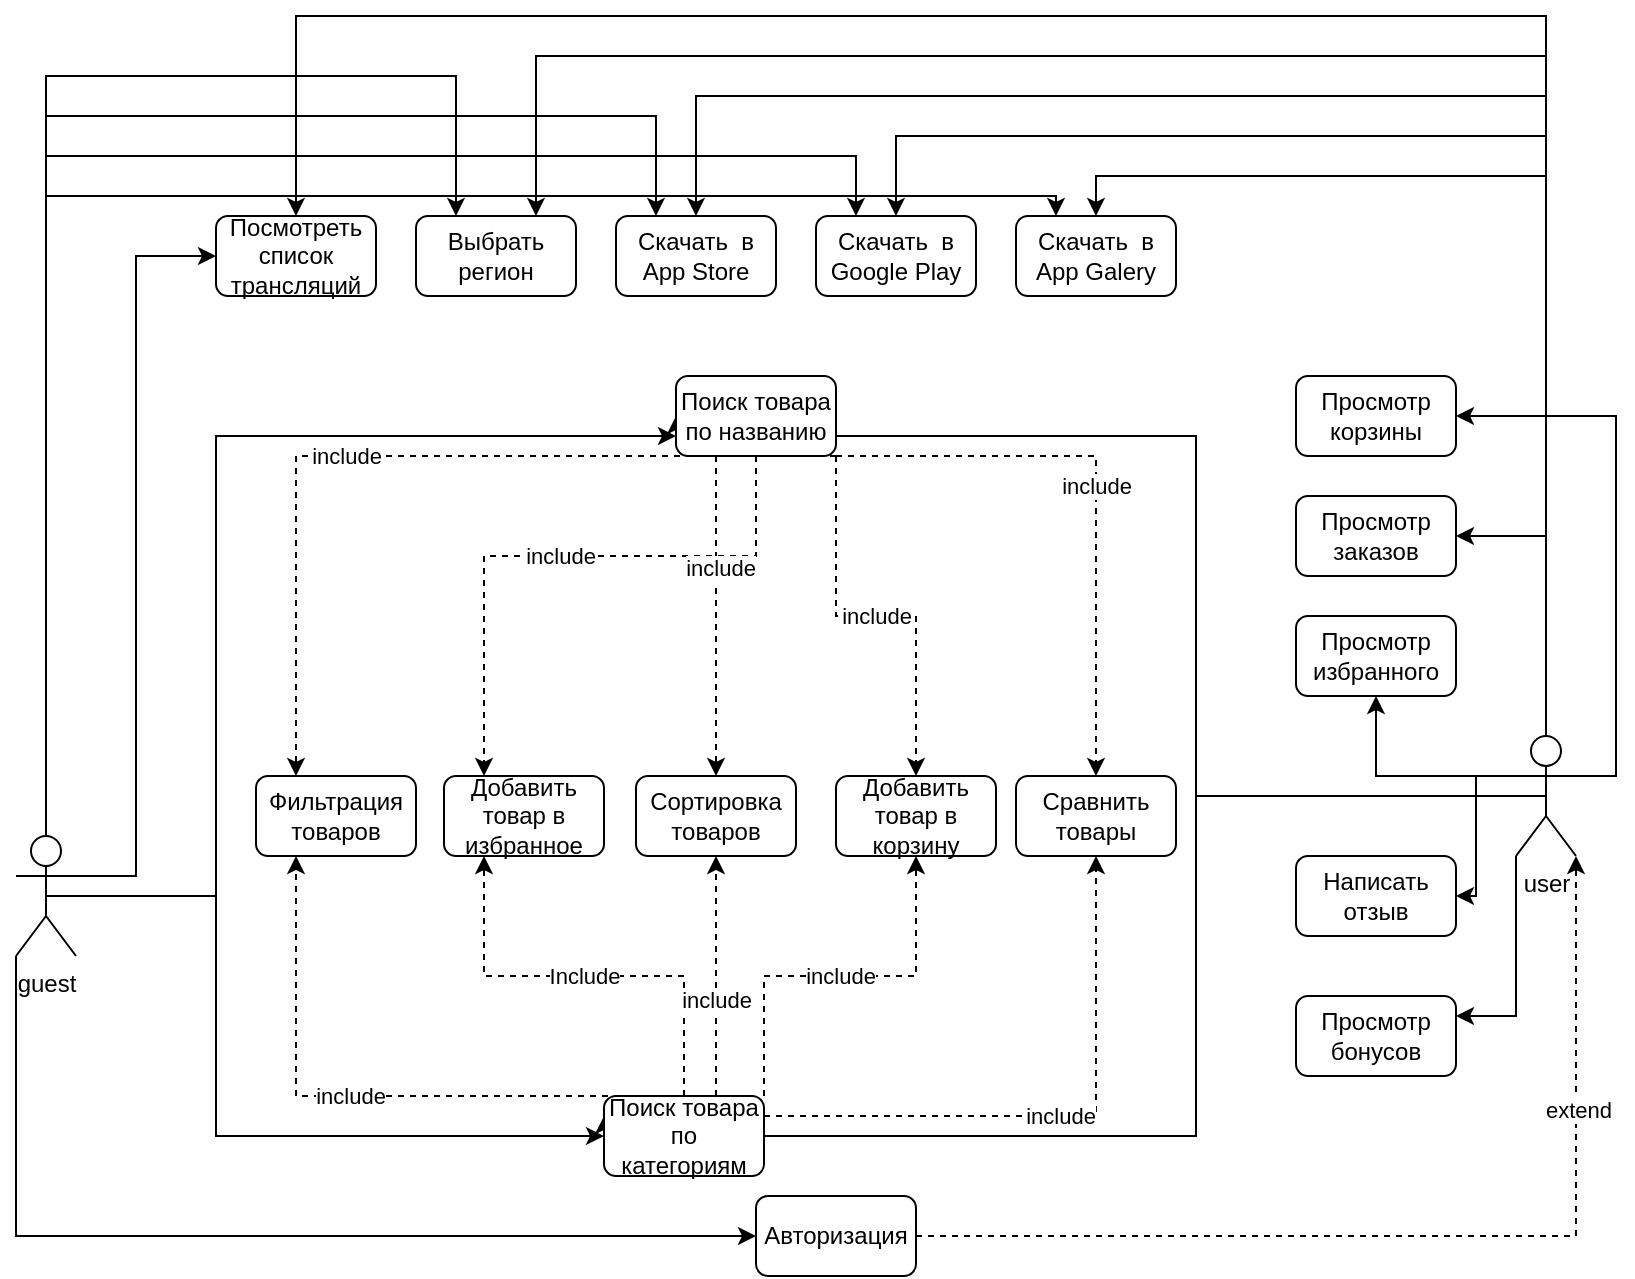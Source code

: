 <mxfile version="13.10.5" type="github">
  <diagram id="7Z5z0cHEAnuWSTMnE_jD" name="Page-1">
    <mxGraphModel dx="1351" dy="1953" grid="1" gridSize="10" guides="1" tooltips="1" connect="1" arrows="1" fold="1" page="1" pageScale="1" pageWidth="827" pageHeight="1169" math="0" shadow="0">
      <root>
        <mxCell id="0" />
        <mxCell id="1" parent="0" />
        <mxCell id="FfmjVsEObHB2wVLDh2Uq-4" style="edgeStyle=orthogonalEdgeStyle;rounded=0;orthogonalLoop=1;jettySize=auto;html=1;exitX=0.5;exitY=0.5;exitDx=0;exitDy=0;exitPerimeter=0;entryX=0;entryY=0.5;entryDx=0;entryDy=0;" parent="1" source="QIuD9oSIR-J-TG87Wxp_-1" target="QIuD9oSIR-J-TG87Wxp_-6" edge="1">
          <mxGeometry relative="1" as="geometry">
            <Array as="points">
              <mxPoint x="710" y="240" />
              <mxPoint x="710" y="60" />
            </Array>
          </mxGeometry>
        </mxCell>
        <mxCell id="FfmjVsEObHB2wVLDh2Uq-7" style="edgeStyle=orthogonalEdgeStyle;rounded=0;orthogonalLoop=1;jettySize=auto;html=1;exitX=0.5;exitY=0.5;exitDx=0;exitDy=0;exitPerimeter=0;entryX=0;entryY=0.25;entryDx=0;entryDy=0;" parent="1" source="QIuD9oSIR-J-TG87Wxp_-1" target="FfmjVsEObHB2wVLDh2Uq-3" edge="1">
          <mxGeometry relative="1" as="geometry">
            <Array as="points">
              <mxPoint x="710" y="240" />
              <mxPoint x="710" y="410" />
            </Array>
          </mxGeometry>
        </mxCell>
        <mxCell id="FfmjVsEObHB2wVLDh2Uq-16" style="edgeStyle=orthogonalEdgeStyle;rounded=0;orthogonalLoop=1;jettySize=auto;html=1;exitX=0.5;exitY=0;exitDx=0;exitDy=0;exitPerimeter=0;entryX=0.75;entryY=0;entryDx=0;entryDy=0;" parent="1" source="QIuD9oSIR-J-TG87Wxp_-1" target="QIuD9oSIR-J-TG87Wxp_-18" edge="1">
          <mxGeometry relative="1" as="geometry">
            <Array as="points">
              <mxPoint x="885" y="-130" />
              <mxPoint x="380" y="-130" />
            </Array>
          </mxGeometry>
        </mxCell>
        <mxCell id="FfmjVsEObHB2wVLDh2Uq-21" style="edgeStyle=orthogonalEdgeStyle;rounded=0;orthogonalLoop=1;jettySize=auto;html=1;exitX=0;exitY=1;exitDx=0;exitDy=0;exitPerimeter=0;entryX=1;entryY=0.25;entryDx=0;entryDy=0;" parent="1" source="QIuD9oSIR-J-TG87Wxp_-1" target="QIuD9oSIR-J-TG87Wxp_-7" edge="1">
          <mxGeometry relative="1" as="geometry" />
        </mxCell>
        <mxCell id="FfmjVsEObHB2wVLDh2Uq-22" style="edgeStyle=orthogonalEdgeStyle;rounded=0;orthogonalLoop=1;jettySize=auto;html=1;exitX=0;exitY=0.333;exitDx=0;exitDy=0;exitPerimeter=0;" parent="1" source="QIuD9oSIR-J-TG87Wxp_-1" target="QIuD9oSIR-J-TG87Wxp_-16" edge="1">
          <mxGeometry relative="1" as="geometry" />
        </mxCell>
        <mxCell id="FfmjVsEObHB2wVLDh2Uq-23" style="edgeStyle=orthogonalEdgeStyle;rounded=0;orthogonalLoop=1;jettySize=auto;html=1;exitX=0;exitY=0.333;exitDx=0;exitDy=0;exitPerimeter=0;" parent="1" source="QIuD9oSIR-J-TG87Wxp_-1" target="QIuD9oSIR-J-TG87Wxp_-9" edge="1">
          <mxGeometry relative="1" as="geometry" />
        </mxCell>
        <mxCell id="FfmjVsEObHB2wVLDh2Uq-24" style="edgeStyle=orthogonalEdgeStyle;rounded=0;orthogonalLoop=1;jettySize=auto;html=1;exitX=0.5;exitY=0;exitDx=0;exitDy=0;exitPerimeter=0;entryX=1;entryY=0.5;entryDx=0;entryDy=0;" parent="1" source="QIuD9oSIR-J-TG87Wxp_-1" target="QIuD9oSIR-J-TG87Wxp_-8" edge="1">
          <mxGeometry relative="1" as="geometry" />
        </mxCell>
        <mxCell id="FfmjVsEObHB2wVLDh2Uq-25" style="edgeStyle=orthogonalEdgeStyle;rounded=0;orthogonalLoop=1;jettySize=auto;html=1;exitX=0.5;exitY=0;exitDx=0;exitDy=0;exitPerimeter=0;entryX=1;entryY=0.5;entryDx=0;entryDy=0;strokeColor=none;" parent="1" source="QIuD9oSIR-J-TG87Wxp_-1" target="QIuD9oSIR-J-TG87Wxp_-10" edge="1">
          <mxGeometry relative="1" as="geometry" />
        </mxCell>
        <mxCell id="FfmjVsEObHB2wVLDh2Uq-26" style="edgeStyle=orthogonalEdgeStyle;rounded=0;orthogonalLoop=1;jettySize=auto;html=1;exitX=1;exitY=0.333;exitDx=0;exitDy=0;exitPerimeter=0;entryX=1;entryY=0.5;entryDx=0;entryDy=0;" parent="1" source="QIuD9oSIR-J-TG87Wxp_-1" target="QIuD9oSIR-J-TG87Wxp_-10" edge="1">
          <mxGeometry relative="1" as="geometry" />
        </mxCell>
        <mxCell id="vWtW3sRmyQcfLQSuO_Mk-3" style="edgeStyle=orthogonalEdgeStyle;rounded=0;orthogonalLoop=1;jettySize=auto;html=1;exitX=0.5;exitY=0;exitDx=0;exitDy=0;exitPerimeter=0;entryX=0.5;entryY=0;entryDx=0;entryDy=0;" edge="1" parent="1" source="QIuD9oSIR-J-TG87Wxp_-1" target="QIuD9oSIR-J-TG87Wxp_-19">
          <mxGeometry relative="1" as="geometry">
            <Array as="points">
              <mxPoint x="885" y="-150" />
              <mxPoint x="260" y="-150" />
            </Array>
          </mxGeometry>
        </mxCell>
        <mxCell id="vWtW3sRmyQcfLQSuO_Mk-6" style="edgeStyle=orthogonalEdgeStyle;rounded=0;orthogonalLoop=1;jettySize=auto;html=1;exitX=0.5;exitY=0;exitDx=0;exitDy=0;exitPerimeter=0;entryX=0.5;entryY=0;entryDx=0;entryDy=0;" edge="1" parent="1" source="QIuD9oSIR-J-TG87Wxp_-1" target="vWtW3sRmyQcfLQSuO_Mk-2">
          <mxGeometry relative="1" as="geometry">
            <Array as="points">
              <mxPoint x="885" y="-110" />
              <mxPoint x="460" y="-110" />
            </Array>
          </mxGeometry>
        </mxCell>
        <mxCell id="vWtW3sRmyQcfLQSuO_Mk-7" style="edgeStyle=orthogonalEdgeStyle;rounded=0;orthogonalLoop=1;jettySize=auto;html=1;exitX=0.25;exitY=0.1;exitDx=0;exitDy=0;exitPerimeter=0;entryX=0.5;entryY=0;entryDx=0;entryDy=0;" edge="1" parent="1" source="QIuD9oSIR-J-TG87Wxp_-1" target="vWtW3sRmyQcfLQSuO_Mk-4">
          <mxGeometry relative="1" as="geometry">
            <Array as="points">
              <mxPoint x="885" y="216" />
              <mxPoint x="885" y="-90" />
              <mxPoint x="560" y="-90" />
            </Array>
          </mxGeometry>
        </mxCell>
        <mxCell id="vWtW3sRmyQcfLQSuO_Mk-8" style="edgeStyle=orthogonalEdgeStyle;rounded=0;orthogonalLoop=1;jettySize=auto;html=1;exitX=0.5;exitY=0;exitDx=0;exitDy=0;exitPerimeter=0;entryX=0.5;entryY=0;entryDx=0;entryDy=0;" edge="1" parent="1" source="QIuD9oSIR-J-TG87Wxp_-1" target="vWtW3sRmyQcfLQSuO_Mk-5">
          <mxGeometry relative="1" as="geometry" />
        </mxCell>
        <mxCell id="QIuD9oSIR-J-TG87Wxp_-1" value="user&lt;br&gt;" style="shape=umlActor;verticalLabelPosition=bottom;verticalAlign=top;html=1;outlineConnect=0;" parent="1" vertex="1">
          <mxGeometry x="870" y="210" width="30" height="60" as="geometry" />
        </mxCell>
        <mxCell id="FfmjVsEObHB2wVLDh2Uq-5" style="edgeStyle=orthogonalEdgeStyle;rounded=0;orthogonalLoop=1;jettySize=auto;html=1;exitX=0.5;exitY=0.5;exitDx=0;exitDy=0;exitPerimeter=0;entryX=0;entryY=0.75;entryDx=0;entryDy=0;" parent="1" source="QIuD9oSIR-J-TG87Wxp_-2" target="QIuD9oSIR-J-TG87Wxp_-6" edge="1">
          <mxGeometry relative="1" as="geometry">
            <Array as="points">
              <mxPoint x="220" y="290" />
              <mxPoint x="220" y="60" />
            </Array>
          </mxGeometry>
        </mxCell>
        <mxCell id="FfmjVsEObHB2wVLDh2Uq-6" style="edgeStyle=orthogonalEdgeStyle;rounded=0;orthogonalLoop=1;jettySize=auto;html=1;exitX=0.5;exitY=0.5;exitDx=0;exitDy=0;exitPerimeter=0;entryX=0;entryY=0.5;entryDx=0;entryDy=0;" parent="1" source="QIuD9oSIR-J-TG87Wxp_-2" target="FfmjVsEObHB2wVLDh2Uq-3" edge="1">
          <mxGeometry relative="1" as="geometry">
            <Array as="points">
              <mxPoint x="220" y="290" />
              <mxPoint x="220" y="410" />
            </Array>
          </mxGeometry>
        </mxCell>
        <mxCell id="FfmjVsEObHB2wVLDh2Uq-8" style="edgeStyle=orthogonalEdgeStyle;rounded=0;orthogonalLoop=1;jettySize=auto;html=1;exitX=0;exitY=1;exitDx=0;exitDy=0;exitPerimeter=0;entryX=0;entryY=0.5;entryDx=0;entryDy=0;" parent="1" source="QIuD9oSIR-J-TG87Wxp_-2" target="QIuD9oSIR-J-TG87Wxp_-3" edge="1">
          <mxGeometry relative="1" as="geometry" />
        </mxCell>
        <mxCell id="FfmjVsEObHB2wVLDh2Uq-15" style="edgeStyle=orthogonalEdgeStyle;rounded=0;orthogonalLoop=1;jettySize=auto;html=1;exitX=0.5;exitY=0;exitDx=0;exitDy=0;exitPerimeter=0;entryX=0.25;entryY=0;entryDx=0;entryDy=0;" parent="1" source="QIuD9oSIR-J-TG87Wxp_-2" target="QIuD9oSIR-J-TG87Wxp_-18" edge="1">
          <mxGeometry relative="1" as="geometry">
            <Array as="points">
              <mxPoint x="135" y="-120" />
              <mxPoint x="340" y="-120" />
            </Array>
          </mxGeometry>
        </mxCell>
        <mxCell id="FfmjVsEObHB2wVLDh2Uq-27" style="edgeStyle=orthogonalEdgeStyle;rounded=0;orthogonalLoop=1;jettySize=auto;html=1;exitX=1;exitY=0.333;exitDx=0;exitDy=0;exitPerimeter=0;entryX=0;entryY=0.5;entryDx=0;entryDy=0;" parent="1" source="QIuD9oSIR-J-TG87Wxp_-2" target="QIuD9oSIR-J-TG87Wxp_-19" edge="1">
          <mxGeometry relative="1" as="geometry">
            <Array as="points">
              <mxPoint x="180" y="280" />
              <mxPoint x="180" y="-30" />
            </Array>
          </mxGeometry>
        </mxCell>
        <mxCell id="vWtW3sRmyQcfLQSuO_Mk-10" style="edgeStyle=orthogonalEdgeStyle;rounded=0;orthogonalLoop=1;jettySize=auto;html=1;exitX=0.5;exitY=0;exitDx=0;exitDy=0;exitPerimeter=0;entryX=0.25;entryY=0;entryDx=0;entryDy=0;" edge="1" parent="1" source="QIuD9oSIR-J-TG87Wxp_-2" target="vWtW3sRmyQcfLQSuO_Mk-2">
          <mxGeometry relative="1" as="geometry">
            <Array as="points">
              <mxPoint x="135" y="-100" />
              <mxPoint x="440" y="-100" />
            </Array>
          </mxGeometry>
        </mxCell>
        <mxCell id="vWtW3sRmyQcfLQSuO_Mk-11" style="edgeStyle=orthogonalEdgeStyle;rounded=0;orthogonalLoop=1;jettySize=auto;html=1;exitX=0.5;exitY=0;exitDx=0;exitDy=0;exitPerimeter=0;entryX=0.25;entryY=0;entryDx=0;entryDy=0;" edge="1" parent="1" source="QIuD9oSIR-J-TG87Wxp_-2" target="vWtW3sRmyQcfLQSuO_Mk-4">
          <mxGeometry relative="1" as="geometry">
            <Array as="points">
              <mxPoint x="135" y="-80" />
              <mxPoint x="540" y="-80" />
            </Array>
          </mxGeometry>
        </mxCell>
        <mxCell id="vWtW3sRmyQcfLQSuO_Mk-12" style="edgeStyle=orthogonalEdgeStyle;rounded=0;orthogonalLoop=1;jettySize=auto;html=1;exitX=0.5;exitY=0;exitDx=0;exitDy=0;exitPerimeter=0;entryX=0.25;entryY=0;entryDx=0;entryDy=0;" edge="1" parent="1" source="QIuD9oSIR-J-TG87Wxp_-2" target="vWtW3sRmyQcfLQSuO_Mk-5">
          <mxGeometry relative="1" as="geometry">
            <Array as="points">
              <mxPoint x="135" y="-60" />
              <mxPoint x="640" y="-60" />
            </Array>
          </mxGeometry>
        </mxCell>
        <mxCell id="QIuD9oSIR-J-TG87Wxp_-2" value="guest&lt;br&gt;" style="shape=umlActor;verticalLabelPosition=bottom;verticalAlign=top;html=1;outlineConnect=0;" parent="1" vertex="1">
          <mxGeometry x="120" y="260" width="30" height="60" as="geometry" />
        </mxCell>
        <mxCell id="FfmjVsEObHB2wVLDh2Uq-9" style="edgeStyle=orthogonalEdgeStyle;rounded=0;orthogonalLoop=1;jettySize=auto;html=1;exitX=1;exitY=0.5;exitDx=0;exitDy=0;entryX=1;entryY=1;entryDx=0;entryDy=0;entryPerimeter=0;dashed=1;" parent="1" source="QIuD9oSIR-J-TG87Wxp_-3" target="QIuD9oSIR-J-TG87Wxp_-1" edge="1">
          <mxGeometry relative="1" as="geometry" />
        </mxCell>
        <mxCell id="FfmjVsEObHB2wVLDh2Uq-10" value="extend" style="edgeLabel;html=1;align=center;verticalAlign=middle;resizable=0;points=[];" parent="FfmjVsEObHB2wVLDh2Uq-9" vertex="1" connectable="0">
          <mxGeometry x="0.513" y="-1" relative="1" as="geometry">
            <mxPoint as="offset" />
          </mxGeometry>
        </mxCell>
        <mxCell id="QIuD9oSIR-J-TG87Wxp_-3" value="Авторизация&lt;br&gt;" style="rounded=1;whiteSpace=wrap;html=1;" parent="1" vertex="1">
          <mxGeometry x="490" y="440" width="80" height="40" as="geometry" />
        </mxCell>
        <mxCell id="FfmjVsEObHB2wVLDh2Uq-12" value="include" style="edgeStyle=orthogonalEdgeStyle;rounded=0;orthogonalLoop=1;jettySize=auto;html=1;exitX=0.25;exitY=1;exitDx=0;exitDy=0;entryX=0.25;entryY=0;entryDx=0;entryDy=0;dashed=1;" parent="1" source="QIuD9oSIR-J-TG87Wxp_-6" target="QIuD9oSIR-J-TG87Wxp_-13" edge="1">
          <mxGeometry relative="1" as="geometry">
            <Array as="points">
              <mxPoint x="260" y="70" />
            </Array>
          </mxGeometry>
        </mxCell>
        <mxCell id="FfmjVsEObHB2wVLDh2Uq-14" value="include" style="edgeStyle=orthogonalEdgeStyle;rounded=0;orthogonalLoop=1;jettySize=auto;html=1;exitX=0.5;exitY=1;exitDx=0;exitDy=0;entryX=0.25;entryY=0;entryDx=0;entryDy=0;dashed=1;" parent="1" source="QIuD9oSIR-J-TG87Wxp_-6" target="QIuD9oSIR-J-TG87Wxp_-15" edge="1">
          <mxGeometry relative="1" as="geometry">
            <Array as="points">
              <mxPoint x="490" y="120" />
              <mxPoint x="354" y="120" />
            </Array>
          </mxGeometry>
        </mxCell>
        <mxCell id="FfmjVsEObHB2wVLDh2Uq-18" style="edgeStyle=orthogonalEdgeStyle;rounded=0;orthogonalLoop=1;jettySize=auto;html=1;exitX=1;exitY=1;exitDx=0;exitDy=0;dashed=1;" parent="1" source="QIuD9oSIR-J-TG87Wxp_-6" target="QIuD9oSIR-J-TG87Wxp_-14" edge="1">
          <mxGeometry relative="1" as="geometry">
            <Array as="points">
              <mxPoint x="470" y="70" />
            </Array>
          </mxGeometry>
        </mxCell>
        <mxCell id="FfmjVsEObHB2wVLDh2Uq-19" value="include" style="edgeLabel;html=1;align=center;verticalAlign=middle;resizable=0;points=[];" parent="FfmjVsEObHB2wVLDh2Uq-18" vertex="1" connectable="0">
          <mxGeometry x="0.048" y="2" relative="1" as="geometry">
            <mxPoint as="offset" />
          </mxGeometry>
        </mxCell>
        <mxCell id="FfmjVsEObHB2wVLDh2Uq-28" value="include" style="edgeStyle=orthogonalEdgeStyle;rounded=0;orthogonalLoop=1;jettySize=auto;html=1;exitX=1;exitY=1;exitDx=0;exitDy=0;entryX=0.5;entryY=0;entryDx=0;entryDy=0;dashed=1;" parent="1" source="QIuD9oSIR-J-TG87Wxp_-6" target="QIuD9oSIR-J-TG87Wxp_-11" edge="1">
          <mxGeometry relative="1" as="geometry" />
        </mxCell>
        <mxCell id="FfmjVsEObHB2wVLDh2Uq-29" value="include" style="edgeStyle=orthogonalEdgeStyle;rounded=0;orthogonalLoop=1;jettySize=auto;html=1;exitX=1;exitY=1;exitDx=0;exitDy=0;entryX=0.5;entryY=0;entryDx=0;entryDy=0;dashed=1;" parent="1" source="QIuD9oSIR-J-TG87Wxp_-6" target="QIuD9oSIR-J-TG87Wxp_-17" edge="1">
          <mxGeometry relative="1" as="geometry">
            <Array as="points">
              <mxPoint x="660" y="70" />
            </Array>
          </mxGeometry>
        </mxCell>
        <mxCell id="QIuD9oSIR-J-TG87Wxp_-6" value="Поиск товара по названию" style="rounded=1;whiteSpace=wrap;html=1;" parent="1" vertex="1">
          <mxGeometry x="450" y="30" width="80" height="40" as="geometry" />
        </mxCell>
        <mxCell id="QIuD9oSIR-J-TG87Wxp_-7" value="Просмотр бонусов" style="rounded=1;whiteSpace=wrap;html=1;" parent="1" vertex="1">
          <mxGeometry x="760" y="340" width="80" height="40" as="geometry" />
        </mxCell>
        <mxCell id="QIuD9oSIR-J-TG87Wxp_-8" value="Просмотр заказов&lt;br&gt;" style="rounded=1;whiteSpace=wrap;html=1;" parent="1" vertex="1">
          <mxGeometry x="760" y="90" width="80" height="40" as="geometry" />
        </mxCell>
        <mxCell id="QIuD9oSIR-J-TG87Wxp_-9" value="Просмотр избранного" style="rounded=1;whiteSpace=wrap;html=1;" parent="1" vertex="1">
          <mxGeometry x="760" y="150" width="80" height="40" as="geometry" />
        </mxCell>
        <mxCell id="QIuD9oSIR-J-TG87Wxp_-10" value="Просмотр корзины&lt;br&gt;" style="rounded=1;whiteSpace=wrap;html=1;" parent="1" vertex="1">
          <mxGeometry x="760" y="30" width="80" height="40" as="geometry" />
        </mxCell>
        <mxCell id="QIuD9oSIR-J-TG87Wxp_-11" value="Добавить товар в корзину" style="rounded=1;whiteSpace=wrap;html=1;" parent="1" vertex="1">
          <mxGeometry x="530" y="230" width="80" height="40" as="geometry" />
        </mxCell>
        <mxCell id="QIuD9oSIR-J-TG87Wxp_-13" value="Фильтрация товаров" style="rounded=1;whiteSpace=wrap;html=1;" parent="1" vertex="1">
          <mxGeometry x="240" y="230" width="80" height="40" as="geometry" />
        </mxCell>
        <mxCell id="QIuD9oSIR-J-TG87Wxp_-14" value="Сортировка товаров" style="rounded=1;whiteSpace=wrap;html=1;" parent="1" vertex="1">
          <mxGeometry x="430" y="230" width="80" height="40" as="geometry" />
        </mxCell>
        <mxCell id="QIuD9oSIR-J-TG87Wxp_-15" value="Добавить товар в избранное" style="rounded=1;whiteSpace=wrap;html=1;" parent="1" vertex="1">
          <mxGeometry x="334" y="230" width="80" height="40" as="geometry" />
        </mxCell>
        <mxCell id="QIuD9oSIR-J-TG87Wxp_-16" value="Написать отзыв&lt;br&gt;" style="rounded=1;whiteSpace=wrap;html=1;" parent="1" vertex="1">
          <mxGeometry x="760" y="270" width="80" height="40" as="geometry" />
        </mxCell>
        <mxCell id="QIuD9oSIR-J-TG87Wxp_-17" value="Сравнить товары&lt;br&gt;" style="rounded=1;whiteSpace=wrap;html=1;" parent="1" vertex="1">
          <mxGeometry x="620" y="230" width="80" height="40" as="geometry" />
        </mxCell>
        <mxCell id="QIuD9oSIR-J-TG87Wxp_-18" value="Выбрать регион" style="rounded=1;whiteSpace=wrap;html=1;" parent="1" vertex="1">
          <mxGeometry x="320" y="-50" width="80" height="40" as="geometry" />
        </mxCell>
        <mxCell id="QIuD9oSIR-J-TG87Wxp_-19" value="Посмотреть список трансляций" style="rounded=1;whiteSpace=wrap;html=1;" parent="1" vertex="1">
          <mxGeometry x="220" y="-50" width="80" height="40" as="geometry" />
        </mxCell>
        <mxCell id="FfmjVsEObHB2wVLDh2Uq-11" value="include" style="edgeStyle=orthogonalEdgeStyle;rounded=0;orthogonalLoop=1;jettySize=auto;html=1;exitX=0.25;exitY=0;exitDx=0;exitDy=0;entryX=0.25;entryY=1;entryDx=0;entryDy=0;dashed=1;" parent="1" source="FfmjVsEObHB2wVLDh2Uq-3" target="QIuD9oSIR-J-TG87Wxp_-13" edge="1">
          <mxGeometry relative="1" as="geometry">
            <Array as="points">
              <mxPoint x="260" y="390" />
            </Array>
          </mxGeometry>
        </mxCell>
        <mxCell id="FfmjVsEObHB2wVLDh2Uq-13" value="Include" style="edgeStyle=orthogonalEdgeStyle;rounded=0;orthogonalLoop=1;jettySize=auto;html=1;exitX=0.5;exitY=0;exitDx=0;exitDy=0;dashed=1;entryX=0.25;entryY=1;entryDx=0;entryDy=0;" parent="1" source="FfmjVsEObHB2wVLDh2Uq-3" target="QIuD9oSIR-J-TG87Wxp_-15" edge="1">
          <mxGeometry relative="1" as="geometry">
            <mxPoint x="360" y="310" as="targetPoint" />
          </mxGeometry>
        </mxCell>
        <mxCell id="FfmjVsEObHB2wVLDh2Uq-17" value="include" style="edgeStyle=orthogonalEdgeStyle;rounded=0;orthogonalLoop=1;jettySize=auto;html=1;exitX=0.75;exitY=0;exitDx=0;exitDy=0;entryX=0.5;entryY=1;entryDx=0;entryDy=0;dashed=1;" parent="1" source="FfmjVsEObHB2wVLDh2Uq-3" target="QIuD9oSIR-J-TG87Wxp_-14" edge="1">
          <mxGeometry relative="1" as="geometry">
            <Array as="points">
              <mxPoint x="474" y="400" />
              <mxPoint x="470" y="400" />
            </Array>
          </mxGeometry>
        </mxCell>
        <mxCell id="FfmjVsEObHB2wVLDh2Uq-30" value="include" style="edgeStyle=orthogonalEdgeStyle;rounded=0;orthogonalLoop=1;jettySize=auto;html=1;exitX=1;exitY=0;exitDx=0;exitDy=0;entryX=0.5;entryY=1;entryDx=0;entryDy=0;dashed=1;" parent="1" source="FfmjVsEObHB2wVLDh2Uq-3" target="QIuD9oSIR-J-TG87Wxp_-11" edge="1">
          <mxGeometry relative="1" as="geometry" />
        </mxCell>
        <mxCell id="FfmjVsEObHB2wVLDh2Uq-31" value="include" style="edgeStyle=orthogonalEdgeStyle;rounded=0;orthogonalLoop=1;jettySize=auto;html=1;exitX=1;exitY=0.25;exitDx=0;exitDy=0;dashed=1;" parent="1" source="FfmjVsEObHB2wVLDh2Uq-3" target="QIuD9oSIR-J-TG87Wxp_-17" edge="1">
          <mxGeometry relative="1" as="geometry" />
        </mxCell>
        <mxCell id="FfmjVsEObHB2wVLDh2Uq-3" value="Поиск товара по категориям" style="rounded=1;whiteSpace=wrap;html=1;" parent="1" vertex="1">
          <mxGeometry x="414" y="390" width="80" height="40" as="geometry" />
        </mxCell>
        <mxCell id="vWtW3sRmyQcfLQSuO_Mk-2" value="Скачать &amp;nbsp;в App Store" style="rounded=1;whiteSpace=wrap;html=1;" vertex="1" parent="1">
          <mxGeometry x="420" y="-50" width="80" height="40" as="geometry" />
        </mxCell>
        <mxCell id="vWtW3sRmyQcfLQSuO_Mk-4" value="Скачать &amp;nbsp;в Google Play&lt;br&gt;" style="rounded=1;whiteSpace=wrap;html=1;" vertex="1" parent="1">
          <mxGeometry x="520" y="-50" width="80" height="40" as="geometry" />
        </mxCell>
        <mxCell id="vWtW3sRmyQcfLQSuO_Mk-5" value="Скачать &amp;nbsp;в App Galery" style="rounded=1;whiteSpace=wrap;html=1;" vertex="1" parent="1">
          <mxGeometry x="620" y="-50" width="80" height="40" as="geometry" />
        </mxCell>
      </root>
    </mxGraphModel>
  </diagram>
</mxfile>
